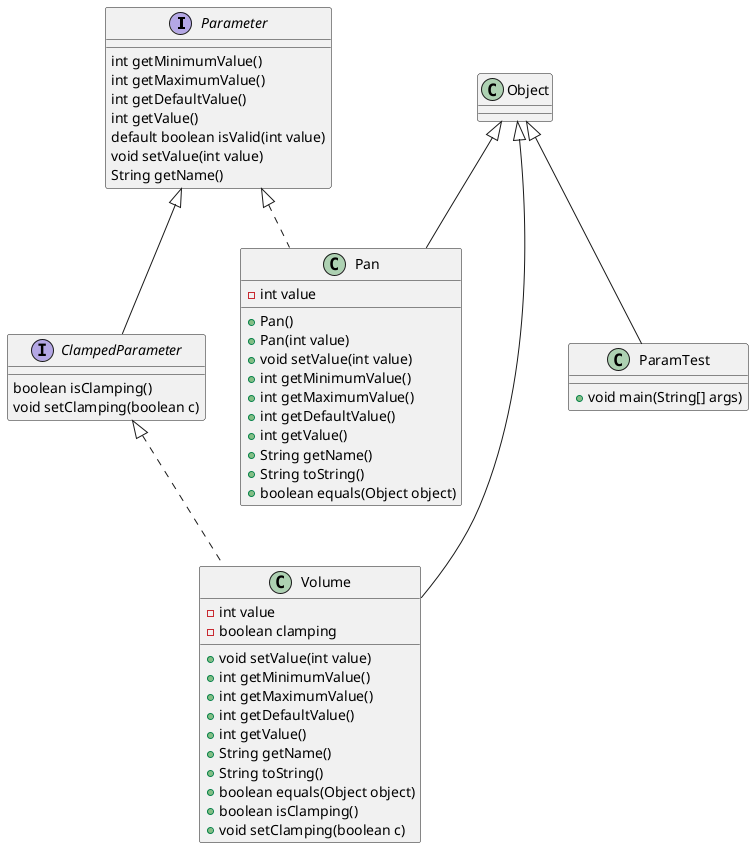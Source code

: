 @startuml

interface Parameter {
    int getMinimumValue()
    int getMaximumValue()
    int getDefaultValue()
    int getValue()
    default boolean isValid(int value)
    void setValue(int value)
    String getName()
}

interface ClampedParameter extends Parameter {
    boolean isClamping()
    void setClamping(boolean c)
}

class Pan extends Object implements Parameter {
    - int value
    + Pan()
    + Pan(int value)
    + void setValue(int value)
    + int getMinimumValue()
    + int getMaximumValue()
    + int getDefaultValue()
    + int getValue()
    + String getName()
    + String toString()
    + boolean equals(Object object)
} 

class Volume extends Object implements ClampedParameter {
    - int value
    - boolean clamping
    + void setValue(int value)
    + int getMinimumValue()
    + int getMaximumValue()
    + int getDefaultValue()
    + int getValue()
    + String getName()
    + String toString()
    + boolean equals(Object object)
    + boolean isClamping()
    + void setClamping(boolean c)
}

class ParamTest extends Object {
    + void main(String[] args)
}

@enduml
